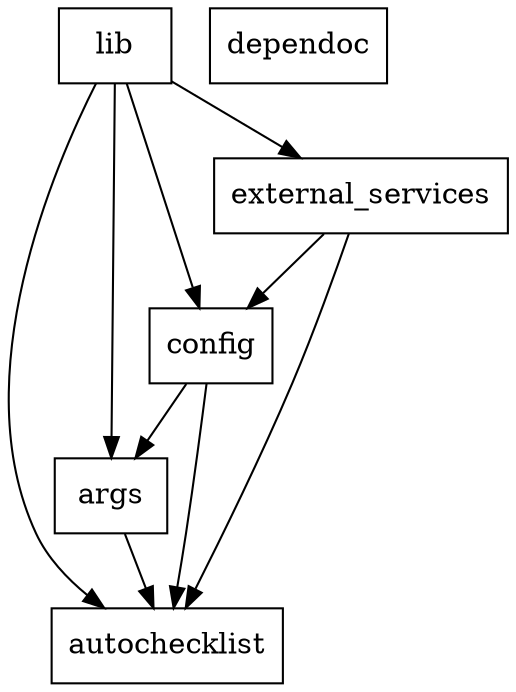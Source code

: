 digraph G {
    "args" [shape="rect"];
    "args" -> {"autochecklist"};
    "autochecklist" [shape="rect"];
    "autochecklist" -> {};
    "config" [shape="rect"];
    "config" -> {"args", "autochecklist"};
    "dependoc" [shape="rect"];
    "dependoc" -> {};
    "external_services" [shape="rect"];
    "external_services" -> {"autochecklist", "config"};
    "lib" [shape="rect"];
    "lib" -> {"args", "autochecklist", "config", "external_services"};
}